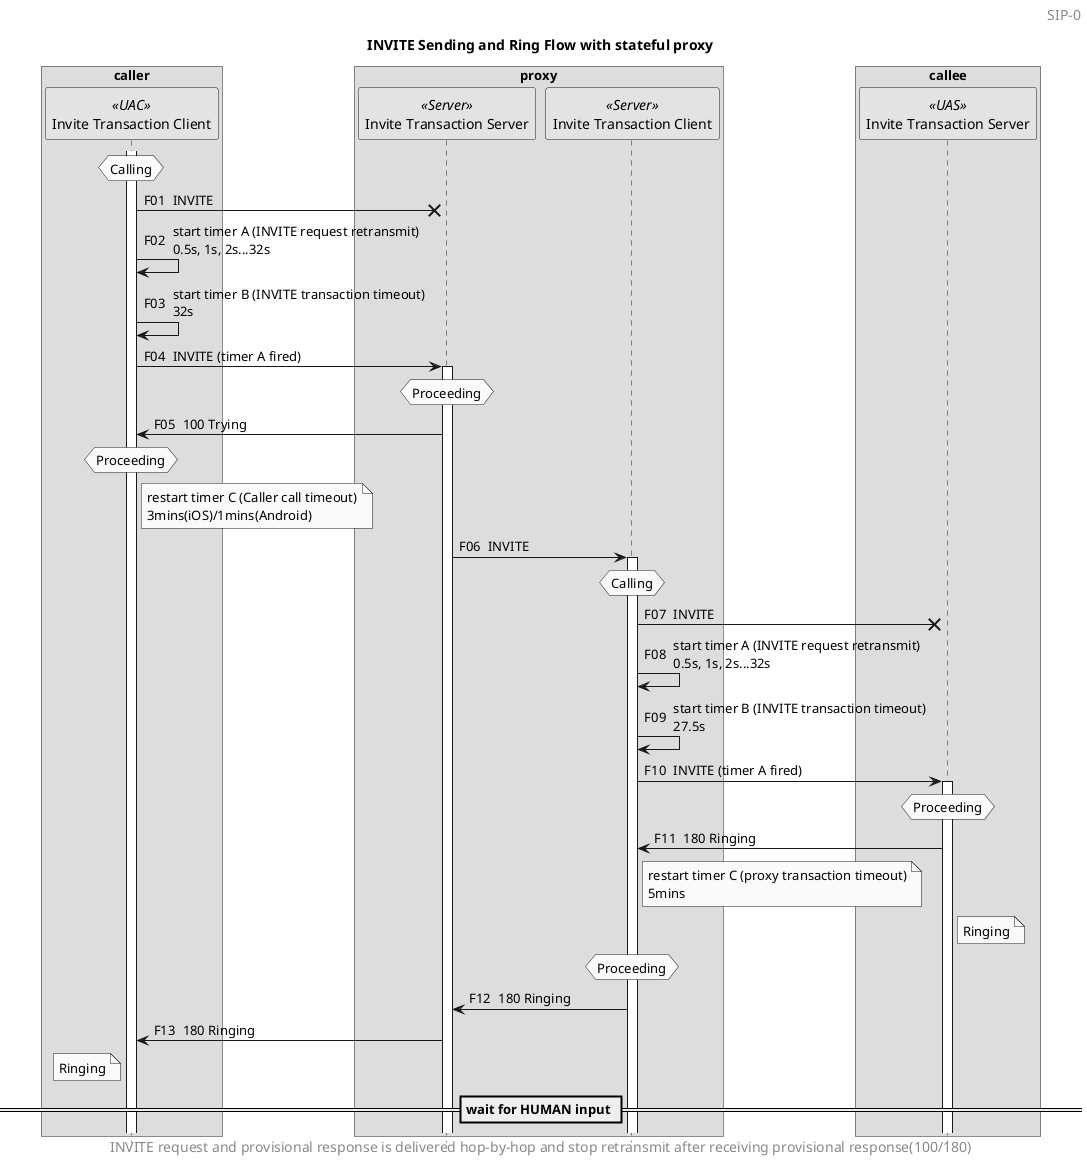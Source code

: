 @startuml
title INVITE Sending and Ring Flow with stateful proxy

skinparam monochrome true
autonumber "F00 "
hide footbox
skinparam BoxPadding 40

skinparam headerFontSize 14
'skinparam headerFontColor red
header SIP-0

box "caller"
participant "Invite Transaction Client" as UAC_ITC << UAC >>
end box

box "proxy"
participant "Invite Transaction Server" as Proxy_ITS << Server >>
participant "Invite Transaction Client" as Proxy_ITC << Server >>
end box

box "callee"
participant "Invite Transaction Server" as UAS_ITS << UAS >>
end box

'hnote over UAC_ITC: None
activate UAC_ITC
hnote over UAC_ITC: Calling
UAC_ITC ->x Proxy_ITS: INVITE
UAC_ITC -> UAC_ITC: start timer A (INVITE request retransmit)\n0.5s, 1s, 2s...32s
UAC_ITC -> UAC_ITC: start timer B (INVITE transaction timeout)\n32s
'hnote over Proxy_ITS: None
UAC_ITC -> Proxy_ITS: INVITE (timer A fired)
activate Proxy_ITS
hnote over Proxy_ITS: Proceeding
UAC_ITC <- Proxy_ITS: 100 Trying
hnote over UAC_ITC: Proceeding
'note right of UAC_ITC: stop timer A
'note right of UAC_ITC: stop timer B
note right of UAC_ITC: restart timer C (Caller call timeout)\n3mins(iOS)/1mins(Android)
'hnote over Proxy_ITC: None
Proxy_ITS -> Proxy_ITC: INVITE
activate Proxy_ITC
hnote over Proxy_ITC: Calling
Proxy_ITC ->x UAS_ITS: INVITE
Proxy_ITC -> Proxy_ITC: start timer A (INVITE request retransmit)\n0.5s, 1s, 2s...32s
Proxy_ITC -> Proxy_ITC: start timer B (INVITE transaction timeout)\n27.5s
'hnote over UAS_ITS: None
Proxy_ITC -> UAS_ITS: INVITE (timer A fired)
activate UAS_ITS
hnote over UAS_ITS: Proceeding
'UAS respond 100 or NOT does not matter
'Proxy_ITC <-- UAS_ITS: 100 Trying
Proxy_ITC <- UAS_ITS: 180 Ringing
'note right of Proxy_ITC: stop timer A
'note right of Proxy_ITC: stop timer B
note right of Proxy_ITC: restart timer C (proxy transaction timeout)\n5mins
note right of UAS_ITS: Ringing
hnote over Proxy_ITC: Proceeding
Proxy_ITS <- Proxy_ITC: 180 Ringing
UAC_ITC <- Proxy_ITS: 180 Ringing
note left of UAC_ITC: Ringing

== wait for HUMAN input ==

skinparam footerFontSize 14
'skinparam footerFontColor red
footer INVITE request and provisional response is delivered hop-by-hop and stop retransmit after receiving provisional response(100/180)

@enduml